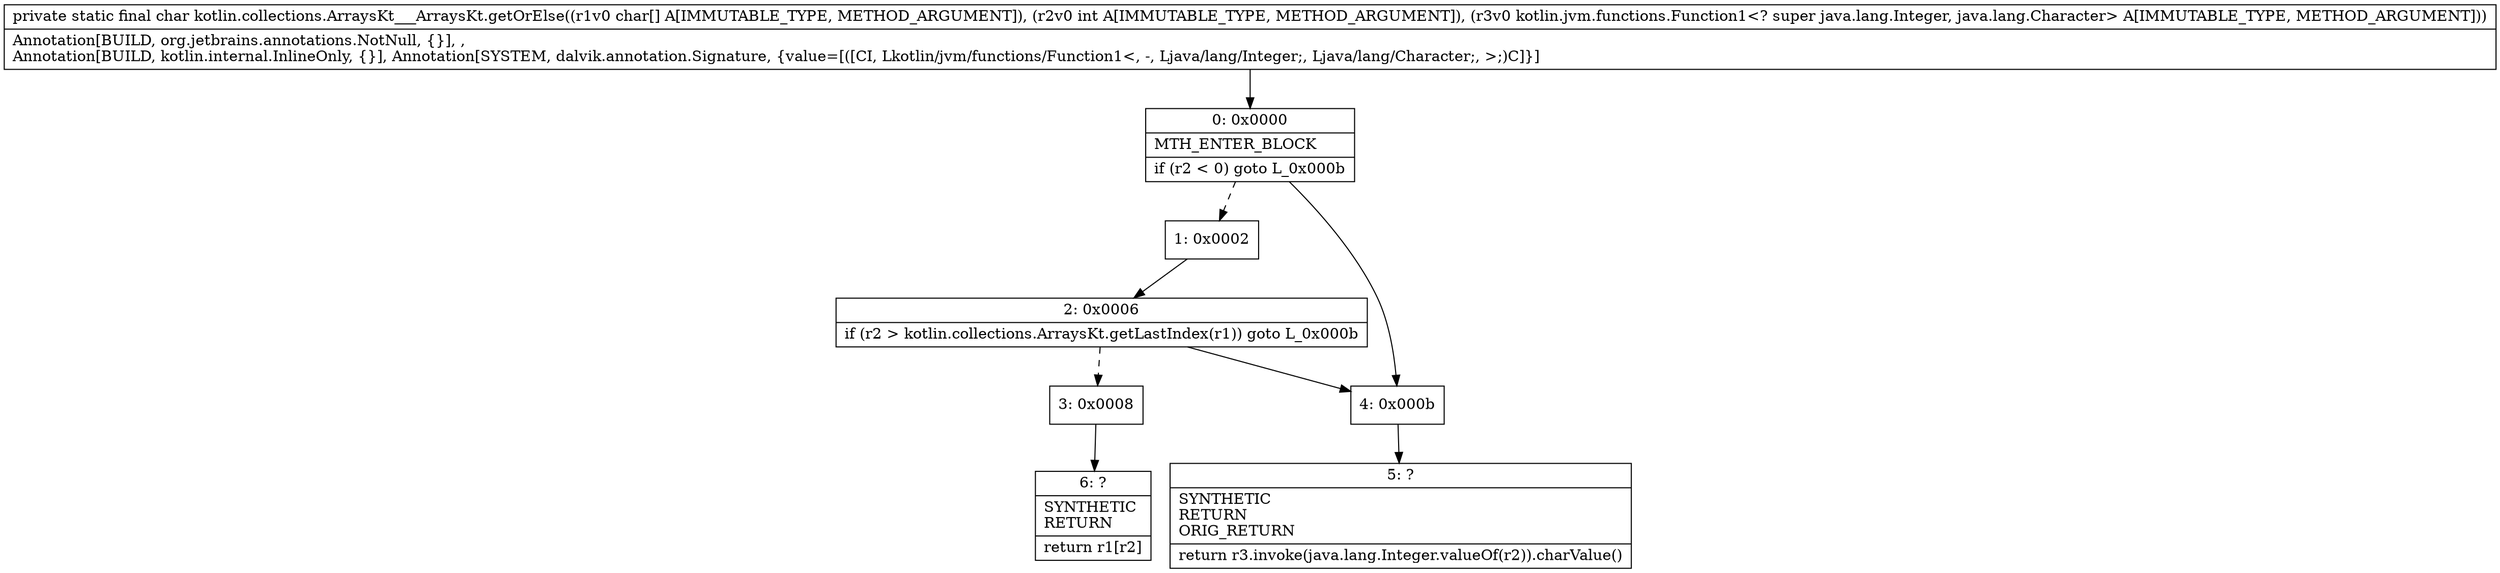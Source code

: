 digraph "CFG forkotlin.collections.ArraysKt___ArraysKt.getOrElse([CILkotlin\/jvm\/functions\/Function1;)C" {
Node_0 [shape=record,label="{0\:\ 0x0000|MTH_ENTER_BLOCK\l|if (r2 \< 0) goto L_0x000b\l}"];
Node_1 [shape=record,label="{1\:\ 0x0002}"];
Node_2 [shape=record,label="{2\:\ 0x0006|if (r2 \> kotlin.collections.ArraysKt.getLastIndex(r1)) goto L_0x000b\l}"];
Node_3 [shape=record,label="{3\:\ 0x0008}"];
Node_4 [shape=record,label="{4\:\ 0x000b}"];
Node_5 [shape=record,label="{5\:\ ?|SYNTHETIC\lRETURN\lORIG_RETURN\l|return r3.invoke(java.lang.Integer.valueOf(r2)).charValue()\l}"];
Node_6 [shape=record,label="{6\:\ ?|SYNTHETIC\lRETURN\l|return r1[r2]\l}"];
MethodNode[shape=record,label="{private static final char kotlin.collections.ArraysKt___ArraysKt.getOrElse((r1v0 char[] A[IMMUTABLE_TYPE, METHOD_ARGUMENT]), (r2v0 int A[IMMUTABLE_TYPE, METHOD_ARGUMENT]), (r3v0 kotlin.jvm.functions.Function1\<? super java.lang.Integer, java.lang.Character\> A[IMMUTABLE_TYPE, METHOD_ARGUMENT]))  | Annotation[BUILD, org.jetbrains.annotations.NotNull, \{\}], , \lAnnotation[BUILD, kotlin.internal.InlineOnly, \{\}], Annotation[SYSTEM, dalvik.annotation.Signature, \{value=[([CI, Lkotlin\/jvm\/functions\/Function1\<, \-, Ljava\/lang\/Integer;, Ljava\/lang\/Character;, \>;)C]\}]\l}"];
MethodNode -> Node_0;
Node_0 -> Node_1[style=dashed];
Node_0 -> Node_4;
Node_1 -> Node_2;
Node_2 -> Node_3[style=dashed];
Node_2 -> Node_4;
Node_3 -> Node_6;
Node_4 -> Node_5;
}

